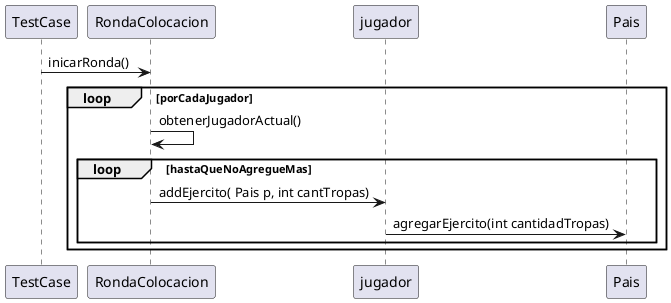 @startuml

TestCase-> RondaColocacion: inicarRonda()

loop porCadaJugador
    RondaColocacion->RondaColocacion: obtenerJugadorActual()
    loop hastaQueNoAgregueMas
        RondaColocacion ->jugador: addEjercito( Pais p, int cantTropas)
        jugador -> Pais: agregarEjercito(int cantidadTropas)
    end
end

@enduml